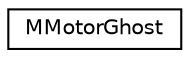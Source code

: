 digraph "Graphical Class Hierarchy"
{
 // INTERACTIVE_SVG=YES
  edge [fontname="Helvetica",fontsize="10",labelfontname="Helvetica",labelfontsize="10"];
  node [fontname="Helvetica",fontsize="10",shape=record];
  rankdir="LR";
  Node0 [label="MMotorGhost",height=0.2,width=0.4,color="black", fillcolor="white", style="filled",URL="$classMMotorGhost.html",tooltip="Represents a cross-link between Filaments that can move by way of chemical reactions. "];
}
